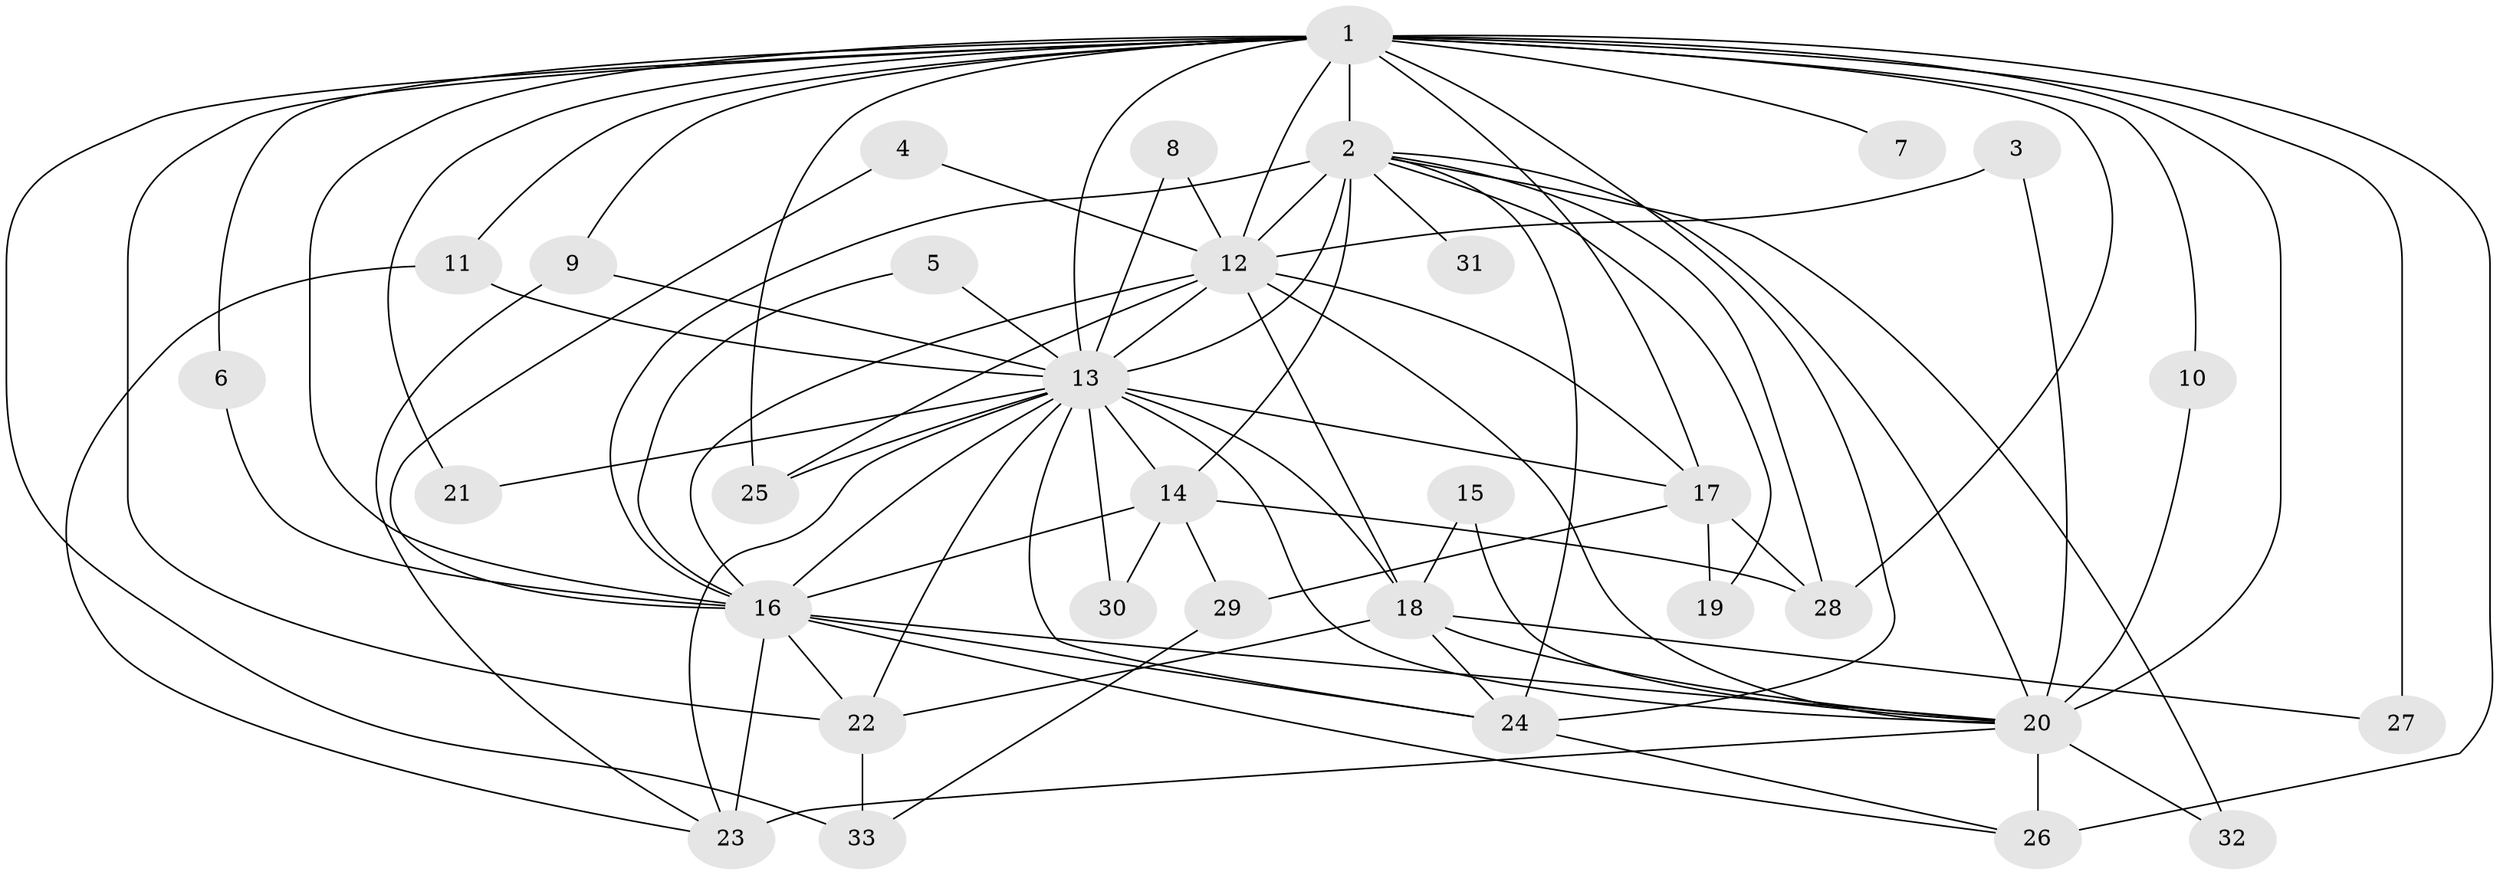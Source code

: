 // original degree distribution, {15: 0.03076923076923077, 13: 0.046153846153846156, 16: 0.015384615384615385, 24: 0.015384615384615385, 20: 0.015384615384615385, 12: 0.015384615384615385, 19: 0.015384615384615385, 5: 0.046153846153846156, 2: 0.5384615384615384, 6: 0.015384615384615385, 4: 0.09230769230769231, 3: 0.13846153846153847, 8: 0.015384615384615385}
// Generated by graph-tools (version 1.1) at 2025/49/03/09/25 03:49:39]
// undirected, 33 vertices, 84 edges
graph export_dot {
graph [start="1"]
  node [color=gray90,style=filled];
  1;
  2;
  3;
  4;
  5;
  6;
  7;
  8;
  9;
  10;
  11;
  12;
  13;
  14;
  15;
  16;
  17;
  18;
  19;
  20;
  21;
  22;
  23;
  24;
  25;
  26;
  27;
  28;
  29;
  30;
  31;
  32;
  33;
  1 -- 2 [weight=8.0];
  1 -- 6 [weight=1.0];
  1 -- 7 [weight=2.0];
  1 -- 9 [weight=1.0];
  1 -- 10 [weight=1.0];
  1 -- 11 [weight=1.0];
  1 -- 12 [weight=5.0];
  1 -- 13 [weight=5.0];
  1 -- 16 [weight=4.0];
  1 -- 17 [weight=2.0];
  1 -- 20 [weight=4.0];
  1 -- 21 [weight=1.0];
  1 -- 22 [weight=1.0];
  1 -- 24 [weight=1.0];
  1 -- 25 [weight=1.0];
  1 -- 26 [weight=1.0];
  1 -- 27 [weight=1.0];
  1 -- 28 [weight=2.0];
  1 -- 33 [weight=1.0];
  2 -- 12 [weight=2.0];
  2 -- 13 [weight=2.0];
  2 -- 14 [weight=1.0];
  2 -- 16 [weight=2.0];
  2 -- 19 [weight=1.0];
  2 -- 20 [weight=3.0];
  2 -- 24 [weight=1.0];
  2 -- 28 [weight=1.0];
  2 -- 31 [weight=2.0];
  2 -- 32 [weight=1.0];
  3 -- 12 [weight=1.0];
  3 -- 20 [weight=1.0];
  4 -- 12 [weight=1.0];
  4 -- 16 [weight=1.0];
  5 -- 13 [weight=1.0];
  5 -- 16 [weight=1.0];
  6 -- 16 [weight=1.0];
  8 -- 12 [weight=1.0];
  8 -- 13 [weight=1.0];
  9 -- 13 [weight=1.0];
  9 -- 23 [weight=1.0];
  10 -- 20 [weight=1.0];
  11 -- 13 [weight=1.0];
  11 -- 23 [weight=1.0];
  12 -- 13 [weight=1.0];
  12 -- 16 [weight=1.0];
  12 -- 17 [weight=1.0];
  12 -- 18 [weight=1.0];
  12 -- 20 [weight=1.0];
  12 -- 25 [weight=1.0];
  13 -- 14 [weight=1.0];
  13 -- 16 [weight=1.0];
  13 -- 17 [weight=1.0];
  13 -- 18 [weight=1.0];
  13 -- 20 [weight=1.0];
  13 -- 21 [weight=1.0];
  13 -- 22 [weight=1.0];
  13 -- 23 [weight=1.0];
  13 -- 24 [weight=1.0];
  13 -- 25 [weight=1.0];
  13 -- 30 [weight=1.0];
  14 -- 16 [weight=1.0];
  14 -- 28 [weight=1.0];
  14 -- 29 [weight=1.0];
  14 -- 30 [weight=1.0];
  15 -- 18 [weight=1.0];
  15 -- 20 [weight=1.0];
  16 -- 20 [weight=1.0];
  16 -- 22 [weight=1.0];
  16 -- 23 [weight=1.0];
  16 -- 24 [weight=1.0];
  16 -- 26 [weight=1.0];
  17 -- 19 [weight=1.0];
  17 -- 28 [weight=1.0];
  17 -- 29 [weight=1.0];
  18 -- 20 [weight=2.0];
  18 -- 22 [weight=1.0];
  18 -- 24 [weight=1.0];
  18 -- 27 [weight=1.0];
  20 -- 23 [weight=2.0];
  20 -- 26 [weight=2.0];
  20 -- 32 [weight=1.0];
  22 -- 33 [weight=1.0];
  24 -- 26 [weight=1.0];
  29 -- 33 [weight=1.0];
}
